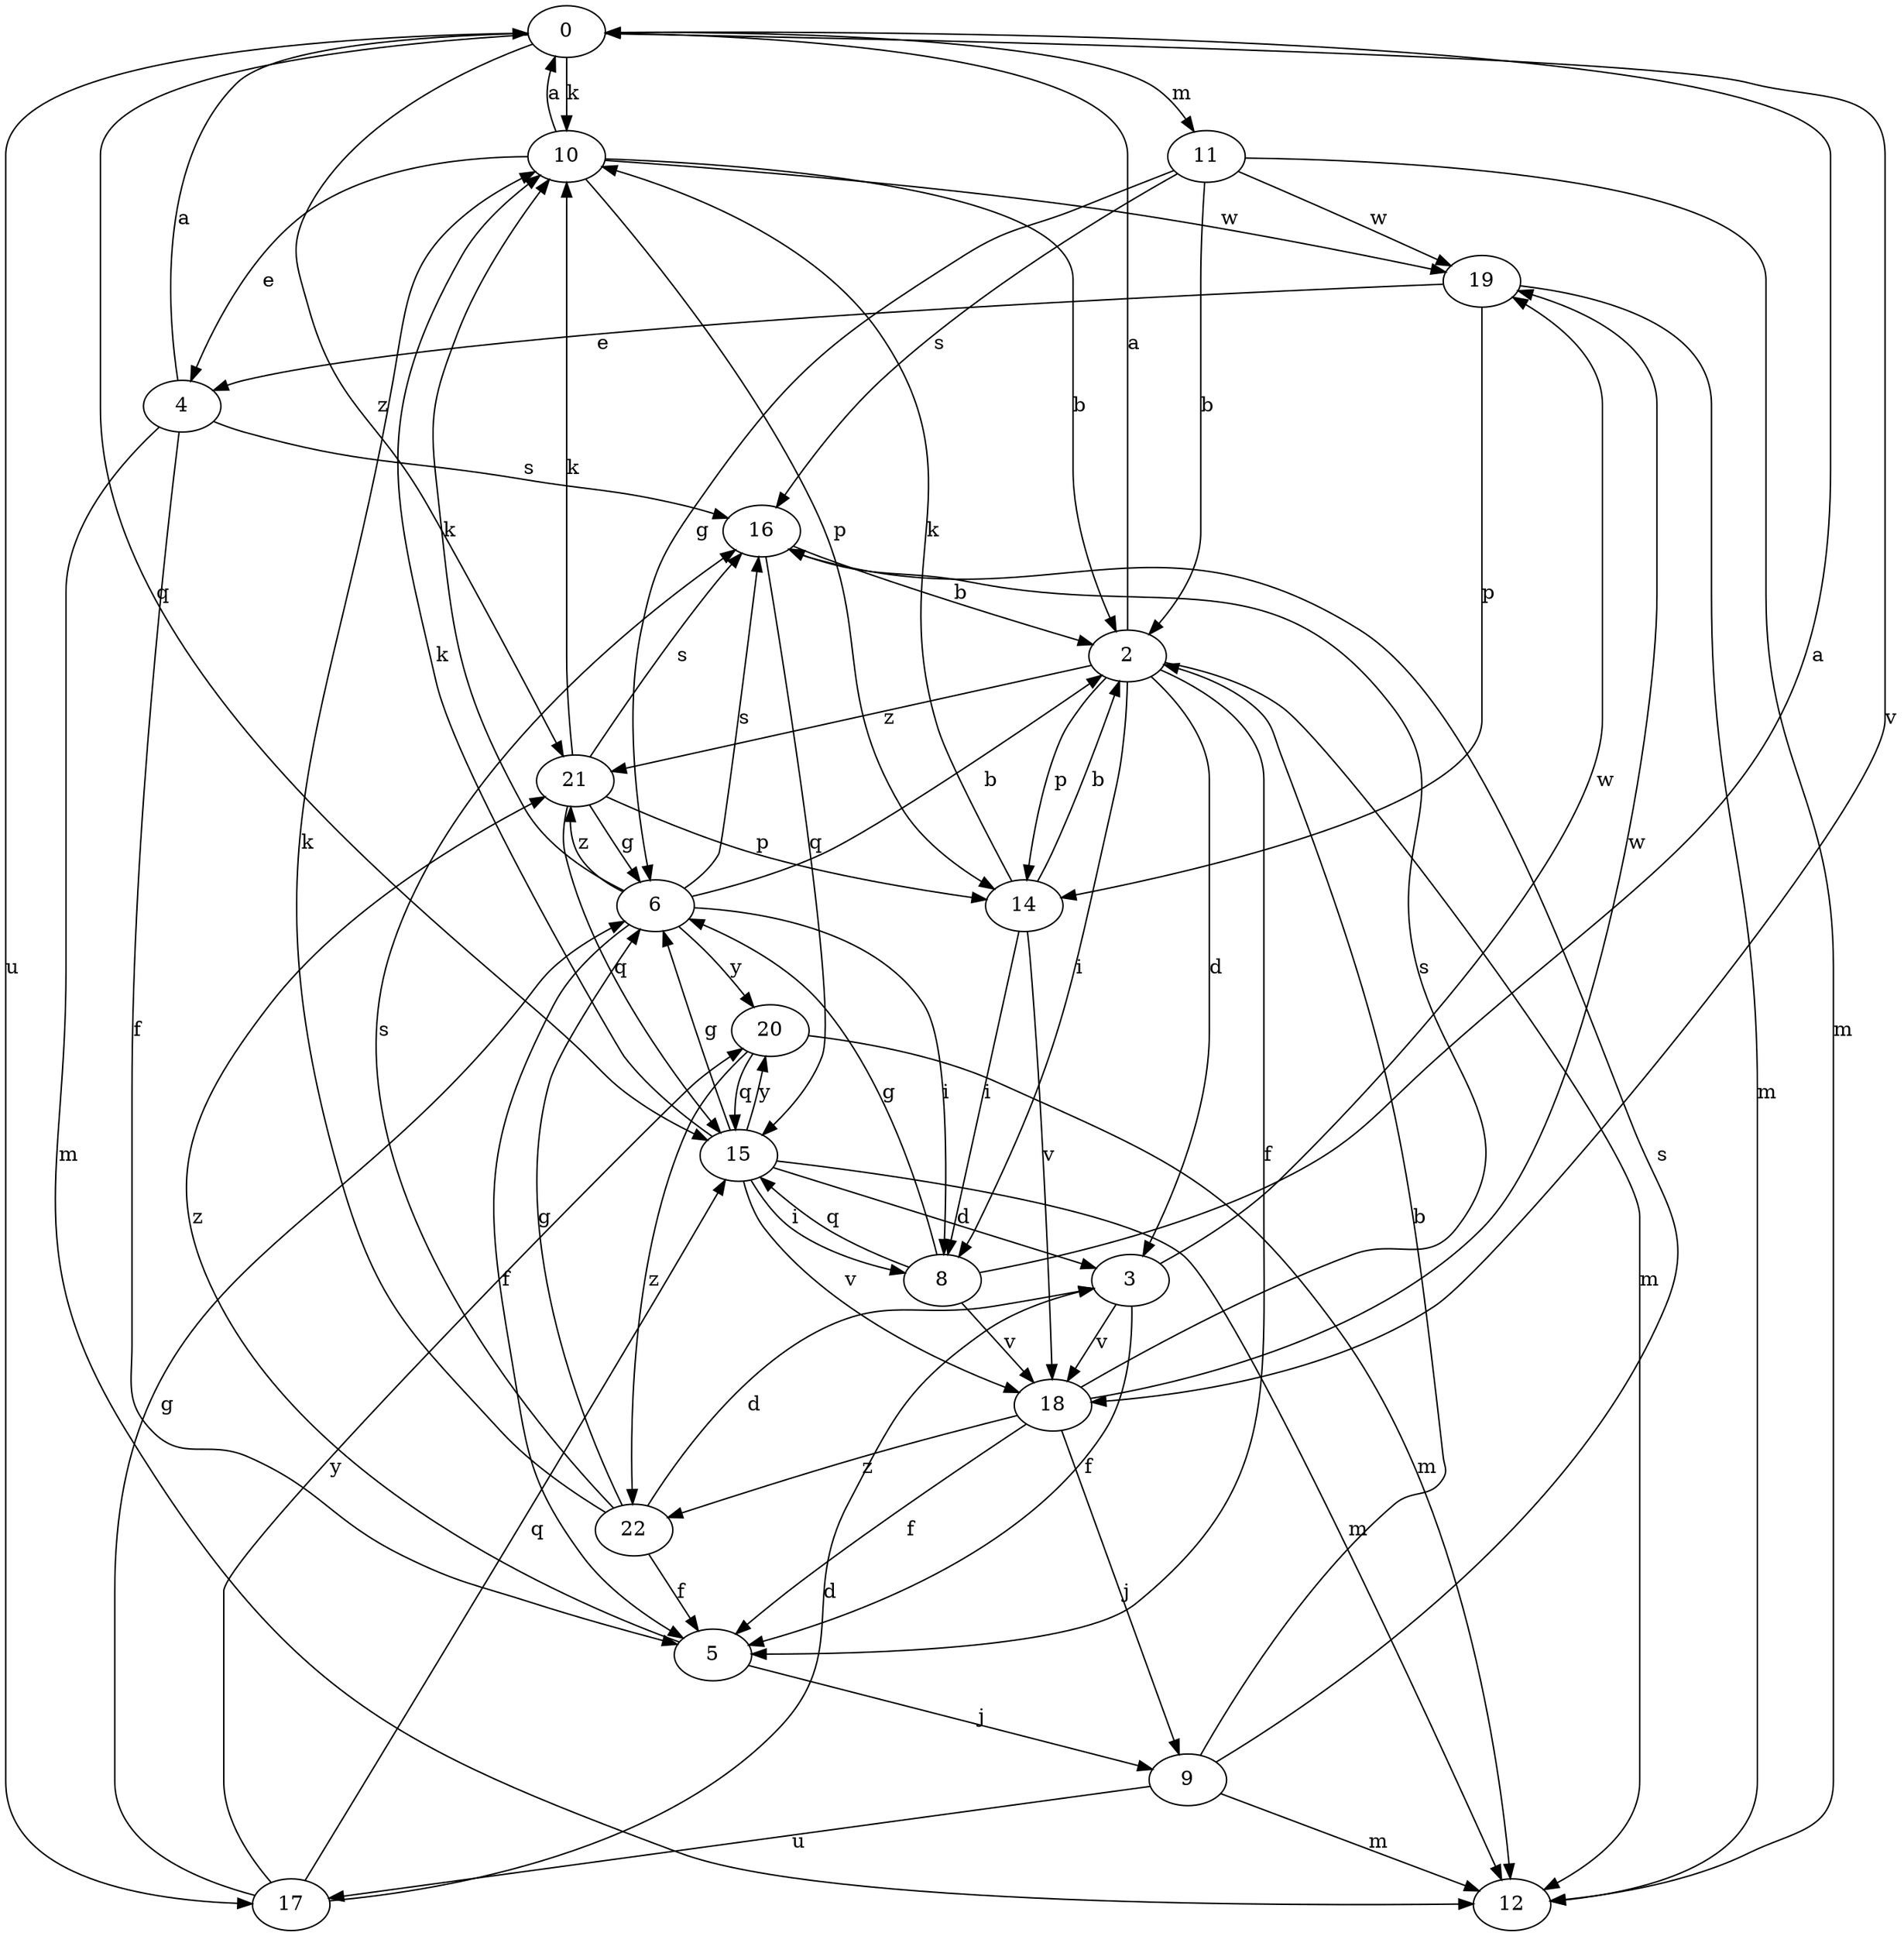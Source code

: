 strict digraph  {
0;
2;
3;
4;
5;
6;
8;
9;
10;
11;
12;
14;
15;
16;
17;
18;
19;
20;
21;
22;
0 -> 10  [label=k];
0 -> 11  [label=m];
0 -> 15  [label=q];
0 -> 17  [label=u];
0 -> 18  [label=v];
0 -> 21  [label=z];
2 -> 0  [label=a];
2 -> 3  [label=d];
2 -> 5  [label=f];
2 -> 8  [label=i];
2 -> 12  [label=m];
2 -> 14  [label=p];
2 -> 21  [label=z];
3 -> 5  [label=f];
3 -> 18  [label=v];
3 -> 19  [label=w];
4 -> 0  [label=a];
4 -> 5  [label=f];
4 -> 12  [label=m];
4 -> 16  [label=s];
5 -> 9  [label=j];
5 -> 21  [label=z];
6 -> 2  [label=b];
6 -> 5  [label=f];
6 -> 8  [label=i];
6 -> 10  [label=k];
6 -> 16  [label=s];
6 -> 20  [label=y];
6 -> 21  [label=z];
8 -> 0  [label=a];
8 -> 6  [label=g];
8 -> 15  [label=q];
8 -> 18  [label=v];
9 -> 2  [label=b];
9 -> 12  [label=m];
9 -> 16  [label=s];
9 -> 17  [label=u];
10 -> 0  [label=a];
10 -> 2  [label=b];
10 -> 4  [label=e];
10 -> 14  [label=p];
10 -> 19  [label=w];
11 -> 2  [label=b];
11 -> 6  [label=g];
11 -> 12  [label=m];
11 -> 16  [label=s];
11 -> 19  [label=w];
14 -> 2  [label=b];
14 -> 8  [label=i];
14 -> 10  [label=k];
14 -> 18  [label=v];
15 -> 3  [label=d];
15 -> 6  [label=g];
15 -> 8  [label=i];
15 -> 10  [label=k];
15 -> 12  [label=m];
15 -> 18  [label=v];
15 -> 20  [label=y];
16 -> 2  [label=b];
16 -> 15  [label=q];
17 -> 3  [label=d];
17 -> 6  [label=g];
17 -> 15  [label=q];
17 -> 20  [label=y];
18 -> 5  [label=f];
18 -> 9  [label=j];
18 -> 16  [label=s];
18 -> 19  [label=w];
18 -> 22  [label=z];
19 -> 4  [label=e];
19 -> 12  [label=m];
19 -> 14  [label=p];
20 -> 12  [label=m];
20 -> 15  [label=q];
20 -> 22  [label=z];
21 -> 6  [label=g];
21 -> 10  [label=k];
21 -> 14  [label=p];
21 -> 15  [label=q];
21 -> 16  [label=s];
22 -> 3  [label=d];
22 -> 5  [label=f];
22 -> 6  [label=g];
22 -> 10  [label=k];
22 -> 16  [label=s];
}
